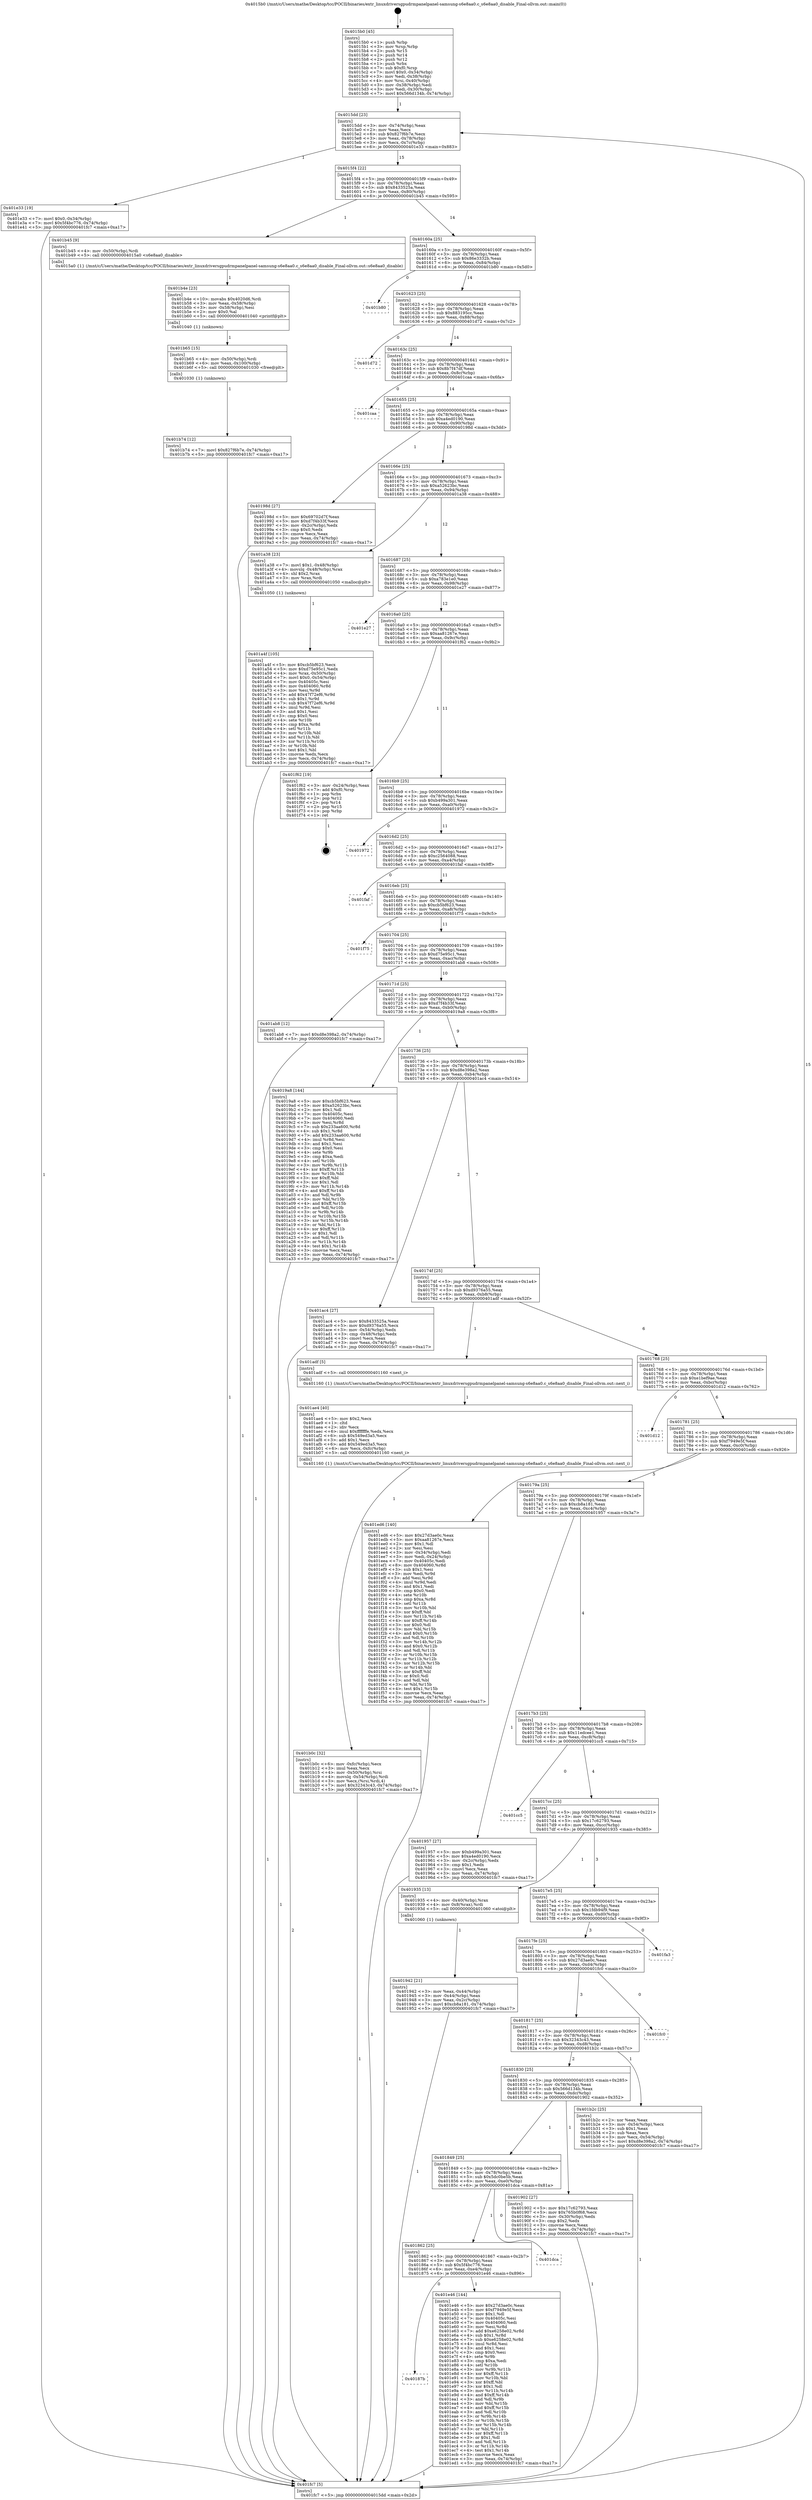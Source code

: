 digraph "0x4015b0" {
  label = "0x4015b0 (/mnt/c/Users/mathe/Desktop/tcc/POCII/binaries/extr_linuxdriversgpudrmpanelpanel-samsung-s6e8aa0.c_s6e8aa0_disable_Final-ollvm.out::main(0))"
  labelloc = "t"
  node[shape=record]

  Entry [label="",width=0.3,height=0.3,shape=circle,fillcolor=black,style=filled]
  "0x4015dd" [label="{
     0x4015dd [23]\l
     | [instrs]\l
     &nbsp;&nbsp;0x4015dd \<+3\>: mov -0x74(%rbp),%eax\l
     &nbsp;&nbsp;0x4015e0 \<+2\>: mov %eax,%ecx\l
     &nbsp;&nbsp;0x4015e2 \<+6\>: sub $0x827f6b7e,%ecx\l
     &nbsp;&nbsp;0x4015e8 \<+3\>: mov %eax,-0x78(%rbp)\l
     &nbsp;&nbsp;0x4015eb \<+3\>: mov %ecx,-0x7c(%rbp)\l
     &nbsp;&nbsp;0x4015ee \<+6\>: je 0000000000401e33 \<main+0x883\>\l
  }"]
  "0x401e33" [label="{
     0x401e33 [19]\l
     | [instrs]\l
     &nbsp;&nbsp;0x401e33 \<+7\>: movl $0x0,-0x34(%rbp)\l
     &nbsp;&nbsp;0x401e3a \<+7\>: movl $0x5f4bc776,-0x74(%rbp)\l
     &nbsp;&nbsp;0x401e41 \<+5\>: jmp 0000000000401fc7 \<main+0xa17\>\l
  }"]
  "0x4015f4" [label="{
     0x4015f4 [22]\l
     | [instrs]\l
     &nbsp;&nbsp;0x4015f4 \<+5\>: jmp 00000000004015f9 \<main+0x49\>\l
     &nbsp;&nbsp;0x4015f9 \<+3\>: mov -0x78(%rbp),%eax\l
     &nbsp;&nbsp;0x4015fc \<+5\>: sub $0x8433525a,%eax\l
     &nbsp;&nbsp;0x401601 \<+3\>: mov %eax,-0x80(%rbp)\l
     &nbsp;&nbsp;0x401604 \<+6\>: je 0000000000401b45 \<main+0x595\>\l
  }"]
  Exit [label="",width=0.3,height=0.3,shape=circle,fillcolor=black,style=filled,peripheries=2]
  "0x401b45" [label="{
     0x401b45 [9]\l
     | [instrs]\l
     &nbsp;&nbsp;0x401b45 \<+4\>: mov -0x50(%rbp),%rdi\l
     &nbsp;&nbsp;0x401b49 \<+5\>: call 00000000004015a0 \<s6e8aa0_disable\>\l
     | [calls]\l
     &nbsp;&nbsp;0x4015a0 \{1\} (/mnt/c/Users/mathe/Desktop/tcc/POCII/binaries/extr_linuxdriversgpudrmpanelpanel-samsung-s6e8aa0.c_s6e8aa0_disable_Final-ollvm.out::s6e8aa0_disable)\l
  }"]
  "0x40160a" [label="{
     0x40160a [25]\l
     | [instrs]\l
     &nbsp;&nbsp;0x40160a \<+5\>: jmp 000000000040160f \<main+0x5f\>\l
     &nbsp;&nbsp;0x40160f \<+3\>: mov -0x78(%rbp),%eax\l
     &nbsp;&nbsp;0x401612 \<+5\>: sub $0x86e3332b,%eax\l
     &nbsp;&nbsp;0x401617 \<+6\>: mov %eax,-0x84(%rbp)\l
     &nbsp;&nbsp;0x40161d \<+6\>: je 0000000000401b80 \<main+0x5d0\>\l
  }"]
  "0x40187b" [label="{
     0x40187b\l
  }", style=dashed]
  "0x401b80" [label="{
     0x401b80\l
  }", style=dashed]
  "0x401623" [label="{
     0x401623 [25]\l
     | [instrs]\l
     &nbsp;&nbsp;0x401623 \<+5\>: jmp 0000000000401628 \<main+0x78\>\l
     &nbsp;&nbsp;0x401628 \<+3\>: mov -0x78(%rbp),%eax\l
     &nbsp;&nbsp;0x40162b \<+5\>: sub $0x883195cc,%eax\l
     &nbsp;&nbsp;0x401630 \<+6\>: mov %eax,-0x88(%rbp)\l
     &nbsp;&nbsp;0x401636 \<+6\>: je 0000000000401d72 \<main+0x7c2\>\l
  }"]
  "0x401e46" [label="{
     0x401e46 [144]\l
     | [instrs]\l
     &nbsp;&nbsp;0x401e46 \<+5\>: mov $0x27d3ae0c,%eax\l
     &nbsp;&nbsp;0x401e4b \<+5\>: mov $0xf7949e5f,%ecx\l
     &nbsp;&nbsp;0x401e50 \<+2\>: mov $0x1,%dl\l
     &nbsp;&nbsp;0x401e52 \<+7\>: mov 0x40405c,%esi\l
     &nbsp;&nbsp;0x401e59 \<+7\>: mov 0x404060,%edi\l
     &nbsp;&nbsp;0x401e60 \<+3\>: mov %esi,%r8d\l
     &nbsp;&nbsp;0x401e63 \<+7\>: add $0xe6258e02,%r8d\l
     &nbsp;&nbsp;0x401e6a \<+4\>: sub $0x1,%r8d\l
     &nbsp;&nbsp;0x401e6e \<+7\>: sub $0xe6258e02,%r8d\l
     &nbsp;&nbsp;0x401e75 \<+4\>: imul %r8d,%esi\l
     &nbsp;&nbsp;0x401e79 \<+3\>: and $0x1,%esi\l
     &nbsp;&nbsp;0x401e7c \<+3\>: cmp $0x0,%esi\l
     &nbsp;&nbsp;0x401e7f \<+4\>: sete %r9b\l
     &nbsp;&nbsp;0x401e83 \<+3\>: cmp $0xa,%edi\l
     &nbsp;&nbsp;0x401e86 \<+4\>: setl %r10b\l
     &nbsp;&nbsp;0x401e8a \<+3\>: mov %r9b,%r11b\l
     &nbsp;&nbsp;0x401e8d \<+4\>: xor $0xff,%r11b\l
     &nbsp;&nbsp;0x401e91 \<+3\>: mov %r10b,%bl\l
     &nbsp;&nbsp;0x401e94 \<+3\>: xor $0xff,%bl\l
     &nbsp;&nbsp;0x401e97 \<+3\>: xor $0x1,%dl\l
     &nbsp;&nbsp;0x401e9a \<+3\>: mov %r11b,%r14b\l
     &nbsp;&nbsp;0x401e9d \<+4\>: and $0xff,%r14b\l
     &nbsp;&nbsp;0x401ea1 \<+3\>: and %dl,%r9b\l
     &nbsp;&nbsp;0x401ea4 \<+3\>: mov %bl,%r15b\l
     &nbsp;&nbsp;0x401ea7 \<+4\>: and $0xff,%r15b\l
     &nbsp;&nbsp;0x401eab \<+3\>: and %dl,%r10b\l
     &nbsp;&nbsp;0x401eae \<+3\>: or %r9b,%r14b\l
     &nbsp;&nbsp;0x401eb1 \<+3\>: or %r10b,%r15b\l
     &nbsp;&nbsp;0x401eb4 \<+3\>: xor %r15b,%r14b\l
     &nbsp;&nbsp;0x401eb7 \<+3\>: or %bl,%r11b\l
     &nbsp;&nbsp;0x401eba \<+4\>: xor $0xff,%r11b\l
     &nbsp;&nbsp;0x401ebe \<+3\>: or $0x1,%dl\l
     &nbsp;&nbsp;0x401ec1 \<+3\>: and %dl,%r11b\l
     &nbsp;&nbsp;0x401ec4 \<+3\>: or %r11b,%r14b\l
     &nbsp;&nbsp;0x401ec7 \<+4\>: test $0x1,%r14b\l
     &nbsp;&nbsp;0x401ecb \<+3\>: cmovne %ecx,%eax\l
     &nbsp;&nbsp;0x401ece \<+3\>: mov %eax,-0x74(%rbp)\l
     &nbsp;&nbsp;0x401ed1 \<+5\>: jmp 0000000000401fc7 \<main+0xa17\>\l
  }"]
  "0x401d72" [label="{
     0x401d72\l
  }", style=dashed]
  "0x40163c" [label="{
     0x40163c [25]\l
     | [instrs]\l
     &nbsp;&nbsp;0x40163c \<+5\>: jmp 0000000000401641 \<main+0x91\>\l
     &nbsp;&nbsp;0x401641 \<+3\>: mov -0x78(%rbp),%eax\l
     &nbsp;&nbsp;0x401644 \<+5\>: sub $0x8b7f47df,%eax\l
     &nbsp;&nbsp;0x401649 \<+6\>: mov %eax,-0x8c(%rbp)\l
     &nbsp;&nbsp;0x40164f \<+6\>: je 0000000000401caa \<main+0x6fa\>\l
  }"]
  "0x401862" [label="{
     0x401862 [25]\l
     | [instrs]\l
     &nbsp;&nbsp;0x401862 \<+5\>: jmp 0000000000401867 \<main+0x2b7\>\l
     &nbsp;&nbsp;0x401867 \<+3\>: mov -0x78(%rbp),%eax\l
     &nbsp;&nbsp;0x40186a \<+5\>: sub $0x5f4bc776,%eax\l
     &nbsp;&nbsp;0x40186f \<+6\>: mov %eax,-0xe4(%rbp)\l
     &nbsp;&nbsp;0x401875 \<+6\>: je 0000000000401e46 \<main+0x896\>\l
  }"]
  "0x401caa" [label="{
     0x401caa\l
  }", style=dashed]
  "0x401655" [label="{
     0x401655 [25]\l
     | [instrs]\l
     &nbsp;&nbsp;0x401655 \<+5\>: jmp 000000000040165a \<main+0xaa\>\l
     &nbsp;&nbsp;0x40165a \<+3\>: mov -0x78(%rbp),%eax\l
     &nbsp;&nbsp;0x40165d \<+5\>: sub $0xa4ed0190,%eax\l
     &nbsp;&nbsp;0x401662 \<+6\>: mov %eax,-0x90(%rbp)\l
     &nbsp;&nbsp;0x401668 \<+6\>: je 000000000040198d \<main+0x3dd\>\l
  }"]
  "0x401dca" [label="{
     0x401dca\l
  }", style=dashed]
  "0x40198d" [label="{
     0x40198d [27]\l
     | [instrs]\l
     &nbsp;&nbsp;0x40198d \<+5\>: mov $0x69702d7f,%eax\l
     &nbsp;&nbsp;0x401992 \<+5\>: mov $0xd7f4b33f,%ecx\l
     &nbsp;&nbsp;0x401997 \<+3\>: mov -0x2c(%rbp),%edx\l
     &nbsp;&nbsp;0x40199a \<+3\>: cmp $0x0,%edx\l
     &nbsp;&nbsp;0x40199d \<+3\>: cmove %ecx,%eax\l
     &nbsp;&nbsp;0x4019a0 \<+3\>: mov %eax,-0x74(%rbp)\l
     &nbsp;&nbsp;0x4019a3 \<+5\>: jmp 0000000000401fc7 \<main+0xa17\>\l
  }"]
  "0x40166e" [label="{
     0x40166e [25]\l
     | [instrs]\l
     &nbsp;&nbsp;0x40166e \<+5\>: jmp 0000000000401673 \<main+0xc3\>\l
     &nbsp;&nbsp;0x401673 \<+3\>: mov -0x78(%rbp),%eax\l
     &nbsp;&nbsp;0x401676 \<+5\>: sub $0xa52623bc,%eax\l
     &nbsp;&nbsp;0x40167b \<+6\>: mov %eax,-0x94(%rbp)\l
     &nbsp;&nbsp;0x401681 \<+6\>: je 0000000000401a38 \<main+0x488\>\l
  }"]
  "0x401b74" [label="{
     0x401b74 [12]\l
     | [instrs]\l
     &nbsp;&nbsp;0x401b74 \<+7\>: movl $0x827f6b7e,-0x74(%rbp)\l
     &nbsp;&nbsp;0x401b7b \<+5\>: jmp 0000000000401fc7 \<main+0xa17\>\l
  }"]
  "0x401a38" [label="{
     0x401a38 [23]\l
     | [instrs]\l
     &nbsp;&nbsp;0x401a38 \<+7\>: movl $0x1,-0x48(%rbp)\l
     &nbsp;&nbsp;0x401a3f \<+4\>: movslq -0x48(%rbp),%rax\l
     &nbsp;&nbsp;0x401a43 \<+4\>: shl $0x2,%rax\l
     &nbsp;&nbsp;0x401a47 \<+3\>: mov %rax,%rdi\l
     &nbsp;&nbsp;0x401a4a \<+5\>: call 0000000000401050 \<malloc@plt\>\l
     | [calls]\l
     &nbsp;&nbsp;0x401050 \{1\} (unknown)\l
  }"]
  "0x401687" [label="{
     0x401687 [25]\l
     | [instrs]\l
     &nbsp;&nbsp;0x401687 \<+5\>: jmp 000000000040168c \<main+0xdc\>\l
     &nbsp;&nbsp;0x40168c \<+3\>: mov -0x78(%rbp),%eax\l
     &nbsp;&nbsp;0x40168f \<+5\>: sub $0xa783e1e0,%eax\l
     &nbsp;&nbsp;0x401694 \<+6\>: mov %eax,-0x98(%rbp)\l
     &nbsp;&nbsp;0x40169a \<+6\>: je 0000000000401e27 \<main+0x877\>\l
  }"]
  "0x401b65" [label="{
     0x401b65 [15]\l
     | [instrs]\l
     &nbsp;&nbsp;0x401b65 \<+4\>: mov -0x50(%rbp),%rdi\l
     &nbsp;&nbsp;0x401b69 \<+6\>: mov %eax,-0x100(%rbp)\l
     &nbsp;&nbsp;0x401b6f \<+5\>: call 0000000000401030 \<free@plt\>\l
     | [calls]\l
     &nbsp;&nbsp;0x401030 \{1\} (unknown)\l
  }"]
  "0x401e27" [label="{
     0x401e27\l
  }", style=dashed]
  "0x4016a0" [label="{
     0x4016a0 [25]\l
     | [instrs]\l
     &nbsp;&nbsp;0x4016a0 \<+5\>: jmp 00000000004016a5 \<main+0xf5\>\l
     &nbsp;&nbsp;0x4016a5 \<+3\>: mov -0x78(%rbp),%eax\l
     &nbsp;&nbsp;0x4016a8 \<+5\>: sub $0xaa81267e,%eax\l
     &nbsp;&nbsp;0x4016ad \<+6\>: mov %eax,-0x9c(%rbp)\l
     &nbsp;&nbsp;0x4016b3 \<+6\>: je 0000000000401f62 \<main+0x9b2\>\l
  }"]
  "0x401b4e" [label="{
     0x401b4e [23]\l
     | [instrs]\l
     &nbsp;&nbsp;0x401b4e \<+10\>: movabs $0x4020d6,%rdi\l
     &nbsp;&nbsp;0x401b58 \<+3\>: mov %eax,-0x58(%rbp)\l
     &nbsp;&nbsp;0x401b5b \<+3\>: mov -0x58(%rbp),%esi\l
     &nbsp;&nbsp;0x401b5e \<+2\>: mov $0x0,%al\l
     &nbsp;&nbsp;0x401b60 \<+5\>: call 0000000000401040 \<printf@plt\>\l
     | [calls]\l
     &nbsp;&nbsp;0x401040 \{1\} (unknown)\l
  }"]
  "0x401f62" [label="{
     0x401f62 [19]\l
     | [instrs]\l
     &nbsp;&nbsp;0x401f62 \<+3\>: mov -0x24(%rbp),%eax\l
     &nbsp;&nbsp;0x401f65 \<+7\>: add $0xf0,%rsp\l
     &nbsp;&nbsp;0x401f6c \<+1\>: pop %rbx\l
     &nbsp;&nbsp;0x401f6d \<+2\>: pop %r12\l
     &nbsp;&nbsp;0x401f6f \<+2\>: pop %r14\l
     &nbsp;&nbsp;0x401f71 \<+2\>: pop %r15\l
     &nbsp;&nbsp;0x401f73 \<+1\>: pop %rbp\l
     &nbsp;&nbsp;0x401f74 \<+1\>: ret\l
  }"]
  "0x4016b9" [label="{
     0x4016b9 [25]\l
     | [instrs]\l
     &nbsp;&nbsp;0x4016b9 \<+5\>: jmp 00000000004016be \<main+0x10e\>\l
     &nbsp;&nbsp;0x4016be \<+3\>: mov -0x78(%rbp),%eax\l
     &nbsp;&nbsp;0x4016c1 \<+5\>: sub $0xb499a301,%eax\l
     &nbsp;&nbsp;0x4016c6 \<+6\>: mov %eax,-0xa0(%rbp)\l
     &nbsp;&nbsp;0x4016cc \<+6\>: je 0000000000401972 \<main+0x3c2\>\l
  }"]
  "0x401b0c" [label="{
     0x401b0c [32]\l
     | [instrs]\l
     &nbsp;&nbsp;0x401b0c \<+6\>: mov -0xfc(%rbp),%ecx\l
     &nbsp;&nbsp;0x401b12 \<+3\>: imul %eax,%ecx\l
     &nbsp;&nbsp;0x401b15 \<+4\>: mov -0x50(%rbp),%rsi\l
     &nbsp;&nbsp;0x401b19 \<+4\>: movslq -0x54(%rbp),%rdi\l
     &nbsp;&nbsp;0x401b1d \<+3\>: mov %ecx,(%rsi,%rdi,4)\l
     &nbsp;&nbsp;0x401b20 \<+7\>: movl $0x32343c43,-0x74(%rbp)\l
     &nbsp;&nbsp;0x401b27 \<+5\>: jmp 0000000000401fc7 \<main+0xa17\>\l
  }"]
  "0x401972" [label="{
     0x401972\l
  }", style=dashed]
  "0x4016d2" [label="{
     0x4016d2 [25]\l
     | [instrs]\l
     &nbsp;&nbsp;0x4016d2 \<+5\>: jmp 00000000004016d7 \<main+0x127\>\l
     &nbsp;&nbsp;0x4016d7 \<+3\>: mov -0x78(%rbp),%eax\l
     &nbsp;&nbsp;0x4016da \<+5\>: sub $0xc2564088,%eax\l
     &nbsp;&nbsp;0x4016df \<+6\>: mov %eax,-0xa4(%rbp)\l
     &nbsp;&nbsp;0x4016e5 \<+6\>: je 0000000000401faf \<main+0x9ff\>\l
  }"]
  "0x401ae4" [label="{
     0x401ae4 [40]\l
     | [instrs]\l
     &nbsp;&nbsp;0x401ae4 \<+5\>: mov $0x2,%ecx\l
     &nbsp;&nbsp;0x401ae9 \<+1\>: cltd\l
     &nbsp;&nbsp;0x401aea \<+2\>: idiv %ecx\l
     &nbsp;&nbsp;0x401aec \<+6\>: imul $0xfffffffe,%edx,%ecx\l
     &nbsp;&nbsp;0x401af2 \<+6\>: sub $0x549ed3a5,%ecx\l
     &nbsp;&nbsp;0x401af8 \<+3\>: add $0x1,%ecx\l
     &nbsp;&nbsp;0x401afb \<+6\>: add $0x549ed3a5,%ecx\l
     &nbsp;&nbsp;0x401b01 \<+6\>: mov %ecx,-0xfc(%rbp)\l
     &nbsp;&nbsp;0x401b07 \<+5\>: call 0000000000401160 \<next_i\>\l
     | [calls]\l
     &nbsp;&nbsp;0x401160 \{1\} (/mnt/c/Users/mathe/Desktop/tcc/POCII/binaries/extr_linuxdriversgpudrmpanelpanel-samsung-s6e8aa0.c_s6e8aa0_disable_Final-ollvm.out::next_i)\l
  }"]
  "0x401faf" [label="{
     0x401faf\l
  }", style=dashed]
  "0x4016eb" [label="{
     0x4016eb [25]\l
     | [instrs]\l
     &nbsp;&nbsp;0x4016eb \<+5\>: jmp 00000000004016f0 \<main+0x140\>\l
     &nbsp;&nbsp;0x4016f0 \<+3\>: mov -0x78(%rbp),%eax\l
     &nbsp;&nbsp;0x4016f3 \<+5\>: sub $0xcb5bf623,%eax\l
     &nbsp;&nbsp;0x4016f8 \<+6\>: mov %eax,-0xa8(%rbp)\l
     &nbsp;&nbsp;0x4016fe \<+6\>: je 0000000000401f75 \<main+0x9c5\>\l
  }"]
  "0x401a4f" [label="{
     0x401a4f [105]\l
     | [instrs]\l
     &nbsp;&nbsp;0x401a4f \<+5\>: mov $0xcb5bf623,%ecx\l
     &nbsp;&nbsp;0x401a54 \<+5\>: mov $0xd75e95c1,%edx\l
     &nbsp;&nbsp;0x401a59 \<+4\>: mov %rax,-0x50(%rbp)\l
     &nbsp;&nbsp;0x401a5d \<+7\>: movl $0x0,-0x54(%rbp)\l
     &nbsp;&nbsp;0x401a64 \<+7\>: mov 0x40405c,%esi\l
     &nbsp;&nbsp;0x401a6b \<+8\>: mov 0x404060,%r8d\l
     &nbsp;&nbsp;0x401a73 \<+3\>: mov %esi,%r9d\l
     &nbsp;&nbsp;0x401a76 \<+7\>: add $0x47f72ef6,%r9d\l
     &nbsp;&nbsp;0x401a7d \<+4\>: sub $0x1,%r9d\l
     &nbsp;&nbsp;0x401a81 \<+7\>: sub $0x47f72ef6,%r9d\l
     &nbsp;&nbsp;0x401a88 \<+4\>: imul %r9d,%esi\l
     &nbsp;&nbsp;0x401a8c \<+3\>: and $0x1,%esi\l
     &nbsp;&nbsp;0x401a8f \<+3\>: cmp $0x0,%esi\l
     &nbsp;&nbsp;0x401a92 \<+4\>: sete %r10b\l
     &nbsp;&nbsp;0x401a96 \<+4\>: cmp $0xa,%r8d\l
     &nbsp;&nbsp;0x401a9a \<+4\>: setl %r11b\l
     &nbsp;&nbsp;0x401a9e \<+3\>: mov %r10b,%bl\l
     &nbsp;&nbsp;0x401aa1 \<+3\>: and %r11b,%bl\l
     &nbsp;&nbsp;0x401aa4 \<+3\>: xor %r11b,%r10b\l
     &nbsp;&nbsp;0x401aa7 \<+3\>: or %r10b,%bl\l
     &nbsp;&nbsp;0x401aaa \<+3\>: test $0x1,%bl\l
     &nbsp;&nbsp;0x401aad \<+3\>: cmovne %edx,%ecx\l
     &nbsp;&nbsp;0x401ab0 \<+3\>: mov %ecx,-0x74(%rbp)\l
     &nbsp;&nbsp;0x401ab3 \<+5\>: jmp 0000000000401fc7 \<main+0xa17\>\l
  }"]
  "0x401f75" [label="{
     0x401f75\l
  }", style=dashed]
  "0x401704" [label="{
     0x401704 [25]\l
     | [instrs]\l
     &nbsp;&nbsp;0x401704 \<+5\>: jmp 0000000000401709 \<main+0x159\>\l
     &nbsp;&nbsp;0x401709 \<+3\>: mov -0x78(%rbp),%eax\l
     &nbsp;&nbsp;0x40170c \<+5\>: sub $0xd75e95c1,%eax\l
     &nbsp;&nbsp;0x401711 \<+6\>: mov %eax,-0xac(%rbp)\l
     &nbsp;&nbsp;0x401717 \<+6\>: je 0000000000401ab8 \<main+0x508\>\l
  }"]
  "0x401942" [label="{
     0x401942 [21]\l
     | [instrs]\l
     &nbsp;&nbsp;0x401942 \<+3\>: mov %eax,-0x44(%rbp)\l
     &nbsp;&nbsp;0x401945 \<+3\>: mov -0x44(%rbp),%eax\l
     &nbsp;&nbsp;0x401948 \<+3\>: mov %eax,-0x2c(%rbp)\l
     &nbsp;&nbsp;0x40194b \<+7\>: movl $0xcb8a181,-0x74(%rbp)\l
     &nbsp;&nbsp;0x401952 \<+5\>: jmp 0000000000401fc7 \<main+0xa17\>\l
  }"]
  "0x401ab8" [label="{
     0x401ab8 [12]\l
     | [instrs]\l
     &nbsp;&nbsp;0x401ab8 \<+7\>: movl $0xd8e398a2,-0x74(%rbp)\l
     &nbsp;&nbsp;0x401abf \<+5\>: jmp 0000000000401fc7 \<main+0xa17\>\l
  }"]
  "0x40171d" [label="{
     0x40171d [25]\l
     | [instrs]\l
     &nbsp;&nbsp;0x40171d \<+5\>: jmp 0000000000401722 \<main+0x172\>\l
     &nbsp;&nbsp;0x401722 \<+3\>: mov -0x78(%rbp),%eax\l
     &nbsp;&nbsp;0x401725 \<+5\>: sub $0xd7f4b33f,%eax\l
     &nbsp;&nbsp;0x40172a \<+6\>: mov %eax,-0xb0(%rbp)\l
     &nbsp;&nbsp;0x401730 \<+6\>: je 00000000004019a8 \<main+0x3f8\>\l
  }"]
  "0x4015b0" [label="{
     0x4015b0 [45]\l
     | [instrs]\l
     &nbsp;&nbsp;0x4015b0 \<+1\>: push %rbp\l
     &nbsp;&nbsp;0x4015b1 \<+3\>: mov %rsp,%rbp\l
     &nbsp;&nbsp;0x4015b4 \<+2\>: push %r15\l
     &nbsp;&nbsp;0x4015b6 \<+2\>: push %r14\l
     &nbsp;&nbsp;0x4015b8 \<+2\>: push %r12\l
     &nbsp;&nbsp;0x4015ba \<+1\>: push %rbx\l
     &nbsp;&nbsp;0x4015bb \<+7\>: sub $0xf0,%rsp\l
     &nbsp;&nbsp;0x4015c2 \<+7\>: movl $0x0,-0x34(%rbp)\l
     &nbsp;&nbsp;0x4015c9 \<+3\>: mov %edi,-0x38(%rbp)\l
     &nbsp;&nbsp;0x4015cc \<+4\>: mov %rsi,-0x40(%rbp)\l
     &nbsp;&nbsp;0x4015d0 \<+3\>: mov -0x38(%rbp),%edi\l
     &nbsp;&nbsp;0x4015d3 \<+3\>: mov %edi,-0x30(%rbp)\l
     &nbsp;&nbsp;0x4015d6 \<+7\>: movl $0x566d134b,-0x74(%rbp)\l
  }"]
  "0x4019a8" [label="{
     0x4019a8 [144]\l
     | [instrs]\l
     &nbsp;&nbsp;0x4019a8 \<+5\>: mov $0xcb5bf623,%eax\l
     &nbsp;&nbsp;0x4019ad \<+5\>: mov $0xa52623bc,%ecx\l
     &nbsp;&nbsp;0x4019b2 \<+2\>: mov $0x1,%dl\l
     &nbsp;&nbsp;0x4019b4 \<+7\>: mov 0x40405c,%esi\l
     &nbsp;&nbsp;0x4019bb \<+7\>: mov 0x404060,%edi\l
     &nbsp;&nbsp;0x4019c2 \<+3\>: mov %esi,%r8d\l
     &nbsp;&nbsp;0x4019c5 \<+7\>: sub $0x233aa600,%r8d\l
     &nbsp;&nbsp;0x4019cc \<+4\>: sub $0x1,%r8d\l
     &nbsp;&nbsp;0x4019d0 \<+7\>: add $0x233aa600,%r8d\l
     &nbsp;&nbsp;0x4019d7 \<+4\>: imul %r8d,%esi\l
     &nbsp;&nbsp;0x4019db \<+3\>: and $0x1,%esi\l
     &nbsp;&nbsp;0x4019de \<+3\>: cmp $0x0,%esi\l
     &nbsp;&nbsp;0x4019e1 \<+4\>: sete %r9b\l
     &nbsp;&nbsp;0x4019e5 \<+3\>: cmp $0xa,%edi\l
     &nbsp;&nbsp;0x4019e8 \<+4\>: setl %r10b\l
     &nbsp;&nbsp;0x4019ec \<+3\>: mov %r9b,%r11b\l
     &nbsp;&nbsp;0x4019ef \<+4\>: xor $0xff,%r11b\l
     &nbsp;&nbsp;0x4019f3 \<+3\>: mov %r10b,%bl\l
     &nbsp;&nbsp;0x4019f6 \<+3\>: xor $0xff,%bl\l
     &nbsp;&nbsp;0x4019f9 \<+3\>: xor $0x1,%dl\l
     &nbsp;&nbsp;0x4019fc \<+3\>: mov %r11b,%r14b\l
     &nbsp;&nbsp;0x4019ff \<+4\>: and $0xff,%r14b\l
     &nbsp;&nbsp;0x401a03 \<+3\>: and %dl,%r9b\l
     &nbsp;&nbsp;0x401a06 \<+3\>: mov %bl,%r15b\l
     &nbsp;&nbsp;0x401a09 \<+4\>: and $0xff,%r15b\l
     &nbsp;&nbsp;0x401a0d \<+3\>: and %dl,%r10b\l
     &nbsp;&nbsp;0x401a10 \<+3\>: or %r9b,%r14b\l
     &nbsp;&nbsp;0x401a13 \<+3\>: or %r10b,%r15b\l
     &nbsp;&nbsp;0x401a16 \<+3\>: xor %r15b,%r14b\l
     &nbsp;&nbsp;0x401a19 \<+3\>: or %bl,%r11b\l
     &nbsp;&nbsp;0x401a1c \<+4\>: xor $0xff,%r11b\l
     &nbsp;&nbsp;0x401a20 \<+3\>: or $0x1,%dl\l
     &nbsp;&nbsp;0x401a23 \<+3\>: and %dl,%r11b\l
     &nbsp;&nbsp;0x401a26 \<+3\>: or %r11b,%r14b\l
     &nbsp;&nbsp;0x401a29 \<+4\>: test $0x1,%r14b\l
     &nbsp;&nbsp;0x401a2d \<+3\>: cmovne %ecx,%eax\l
     &nbsp;&nbsp;0x401a30 \<+3\>: mov %eax,-0x74(%rbp)\l
     &nbsp;&nbsp;0x401a33 \<+5\>: jmp 0000000000401fc7 \<main+0xa17\>\l
  }"]
  "0x401736" [label="{
     0x401736 [25]\l
     | [instrs]\l
     &nbsp;&nbsp;0x401736 \<+5\>: jmp 000000000040173b \<main+0x18b\>\l
     &nbsp;&nbsp;0x40173b \<+3\>: mov -0x78(%rbp),%eax\l
     &nbsp;&nbsp;0x40173e \<+5\>: sub $0xd8e398a2,%eax\l
     &nbsp;&nbsp;0x401743 \<+6\>: mov %eax,-0xb4(%rbp)\l
     &nbsp;&nbsp;0x401749 \<+6\>: je 0000000000401ac4 \<main+0x514\>\l
  }"]
  "0x401fc7" [label="{
     0x401fc7 [5]\l
     | [instrs]\l
     &nbsp;&nbsp;0x401fc7 \<+5\>: jmp 00000000004015dd \<main+0x2d\>\l
  }"]
  "0x401ac4" [label="{
     0x401ac4 [27]\l
     | [instrs]\l
     &nbsp;&nbsp;0x401ac4 \<+5\>: mov $0x8433525a,%eax\l
     &nbsp;&nbsp;0x401ac9 \<+5\>: mov $0xd9376a55,%ecx\l
     &nbsp;&nbsp;0x401ace \<+3\>: mov -0x54(%rbp),%edx\l
     &nbsp;&nbsp;0x401ad1 \<+3\>: cmp -0x48(%rbp),%edx\l
     &nbsp;&nbsp;0x401ad4 \<+3\>: cmovl %ecx,%eax\l
     &nbsp;&nbsp;0x401ad7 \<+3\>: mov %eax,-0x74(%rbp)\l
     &nbsp;&nbsp;0x401ada \<+5\>: jmp 0000000000401fc7 \<main+0xa17\>\l
  }"]
  "0x40174f" [label="{
     0x40174f [25]\l
     | [instrs]\l
     &nbsp;&nbsp;0x40174f \<+5\>: jmp 0000000000401754 \<main+0x1a4\>\l
     &nbsp;&nbsp;0x401754 \<+3\>: mov -0x78(%rbp),%eax\l
     &nbsp;&nbsp;0x401757 \<+5\>: sub $0xd9376a55,%eax\l
     &nbsp;&nbsp;0x40175c \<+6\>: mov %eax,-0xb8(%rbp)\l
     &nbsp;&nbsp;0x401762 \<+6\>: je 0000000000401adf \<main+0x52f\>\l
  }"]
  "0x401849" [label="{
     0x401849 [25]\l
     | [instrs]\l
     &nbsp;&nbsp;0x401849 \<+5\>: jmp 000000000040184e \<main+0x29e\>\l
     &nbsp;&nbsp;0x40184e \<+3\>: mov -0x78(%rbp),%eax\l
     &nbsp;&nbsp;0x401851 \<+5\>: sub $0x5dc0be5b,%eax\l
     &nbsp;&nbsp;0x401856 \<+6\>: mov %eax,-0xe0(%rbp)\l
     &nbsp;&nbsp;0x40185c \<+6\>: je 0000000000401dca \<main+0x81a\>\l
  }"]
  "0x401adf" [label="{
     0x401adf [5]\l
     | [instrs]\l
     &nbsp;&nbsp;0x401adf \<+5\>: call 0000000000401160 \<next_i\>\l
     | [calls]\l
     &nbsp;&nbsp;0x401160 \{1\} (/mnt/c/Users/mathe/Desktop/tcc/POCII/binaries/extr_linuxdriversgpudrmpanelpanel-samsung-s6e8aa0.c_s6e8aa0_disable_Final-ollvm.out::next_i)\l
  }"]
  "0x401768" [label="{
     0x401768 [25]\l
     | [instrs]\l
     &nbsp;&nbsp;0x401768 \<+5\>: jmp 000000000040176d \<main+0x1bd\>\l
     &nbsp;&nbsp;0x40176d \<+3\>: mov -0x78(%rbp),%eax\l
     &nbsp;&nbsp;0x401770 \<+5\>: sub $0xe1bef9ae,%eax\l
     &nbsp;&nbsp;0x401775 \<+6\>: mov %eax,-0xbc(%rbp)\l
     &nbsp;&nbsp;0x40177b \<+6\>: je 0000000000401d12 \<main+0x762\>\l
  }"]
  "0x401902" [label="{
     0x401902 [27]\l
     | [instrs]\l
     &nbsp;&nbsp;0x401902 \<+5\>: mov $0x17c62793,%eax\l
     &nbsp;&nbsp;0x401907 \<+5\>: mov $0x765b0f68,%ecx\l
     &nbsp;&nbsp;0x40190c \<+3\>: mov -0x30(%rbp),%edx\l
     &nbsp;&nbsp;0x40190f \<+3\>: cmp $0x2,%edx\l
     &nbsp;&nbsp;0x401912 \<+3\>: cmovne %ecx,%eax\l
     &nbsp;&nbsp;0x401915 \<+3\>: mov %eax,-0x74(%rbp)\l
     &nbsp;&nbsp;0x401918 \<+5\>: jmp 0000000000401fc7 \<main+0xa17\>\l
  }"]
  "0x401d12" [label="{
     0x401d12\l
  }", style=dashed]
  "0x401781" [label="{
     0x401781 [25]\l
     | [instrs]\l
     &nbsp;&nbsp;0x401781 \<+5\>: jmp 0000000000401786 \<main+0x1d6\>\l
     &nbsp;&nbsp;0x401786 \<+3\>: mov -0x78(%rbp),%eax\l
     &nbsp;&nbsp;0x401789 \<+5\>: sub $0xf7949e5f,%eax\l
     &nbsp;&nbsp;0x40178e \<+6\>: mov %eax,-0xc0(%rbp)\l
     &nbsp;&nbsp;0x401794 \<+6\>: je 0000000000401ed6 \<main+0x926\>\l
  }"]
  "0x401830" [label="{
     0x401830 [25]\l
     | [instrs]\l
     &nbsp;&nbsp;0x401830 \<+5\>: jmp 0000000000401835 \<main+0x285\>\l
     &nbsp;&nbsp;0x401835 \<+3\>: mov -0x78(%rbp),%eax\l
     &nbsp;&nbsp;0x401838 \<+5\>: sub $0x566d134b,%eax\l
     &nbsp;&nbsp;0x40183d \<+6\>: mov %eax,-0xdc(%rbp)\l
     &nbsp;&nbsp;0x401843 \<+6\>: je 0000000000401902 \<main+0x352\>\l
  }"]
  "0x401ed6" [label="{
     0x401ed6 [140]\l
     | [instrs]\l
     &nbsp;&nbsp;0x401ed6 \<+5\>: mov $0x27d3ae0c,%eax\l
     &nbsp;&nbsp;0x401edb \<+5\>: mov $0xaa81267e,%ecx\l
     &nbsp;&nbsp;0x401ee0 \<+2\>: mov $0x1,%dl\l
     &nbsp;&nbsp;0x401ee2 \<+2\>: xor %esi,%esi\l
     &nbsp;&nbsp;0x401ee4 \<+3\>: mov -0x34(%rbp),%edi\l
     &nbsp;&nbsp;0x401ee7 \<+3\>: mov %edi,-0x24(%rbp)\l
     &nbsp;&nbsp;0x401eea \<+7\>: mov 0x40405c,%edi\l
     &nbsp;&nbsp;0x401ef1 \<+8\>: mov 0x404060,%r8d\l
     &nbsp;&nbsp;0x401ef9 \<+3\>: sub $0x1,%esi\l
     &nbsp;&nbsp;0x401efc \<+3\>: mov %edi,%r9d\l
     &nbsp;&nbsp;0x401eff \<+3\>: add %esi,%r9d\l
     &nbsp;&nbsp;0x401f02 \<+4\>: imul %r9d,%edi\l
     &nbsp;&nbsp;0x401f06 \<+3\>: and $0x1,%edi\l
     &nbsp;&nbsp;0x401f09 \<+3\>: cmp $0x0,%edi\l
     &nbsp;&nbsp;0x401f0c \<+4\>: sete %r10b\l
     &nbsp;&nbsp;0x401f10 \<+4\>: cmp $0xa,%r8d\l
     &nbsp;&nbsp;0x401f14 \<+4\>: setl %r11b\l
     &nbsp;&nbsp;0x401f18 \<+3\>: mov %r10b,%bl\l
     &nbsp;&nbsp;0x401f1b \<+3\>: xor $0xff,%bl\l
     &nbsp;&nbsp;0x401f1e \<+3\>: mov %r11b,%r14b\l
     &nbsp;&nbsp;0x401f21 \<+4\>: xor $0xff,%r14b\l
     &nbsp;&nbsp;0x401f25 \<+3\>: xor $0x0,%dl\l
     &nbsp;&nbsp;0x401f28 \<+3\>: mov %bl,%r15b\l
     &nbsp;&nbsp;0x401f2b \<+4\>: and $0x0,%r15b\l
     &nbsp;&nbsp;0x401f2f \<+3\>: and %dl,%r10b\l
     &nbsp;&nbsp;0x401f32 \<+3\>: mov %r14b,%r12b\l
     &nbsp;&nbsp;0x401f35 \<+4\>: and $0x0,%r12b\l
     &nbsp;&nbsp;0x401f39 \<+3\>: and %dl,%r11b\l
     &nbsp;&nbsp;0x401f3c \<+3\>: or %r10b,%r15b\l
     &nbsp;&nbsp;0x401f3f \<+3\>: or %r11b,%r12b\l
     &nbsp;&nbsp;0x401f42 \<+3\>: xor %r12b,%r15b\l
     &nbsp;&nbsp;0x401f45 \<+3\>: or %r14b,%bl\l
     &nbsp;&nbsp;0x401f48 \<+3\>: xor $0xff,%bl\l
     &nbsp;&nbsp;0x401f4b \<+3\>: or $0x0,%dl\l
     &nbsp;&nbsp;0x401f4e \<+2\>: and %dl,%bl\l
     &nbsp;&nbsp;0x401f50 \<+3\>: or %bl,%r15b\l
     &nbsp;&nbsp;0x401f53 \<+4\>: test $0x1,%r15b\l
     &nbsp;&nbsp;0x401f57 \<+3\>: cmovne %ecx,%eax\l
     &nbsp;&nbsp;0x401f5a \<+3\>: mov %eax,-0x74(%rbp)\l
     &nbsp;&nbsp;0x401f5d \<+5\>: jmp 0000000000401fc7 \<main+0xa17\>\l
  }"]
  "0x40179a" [label="{
     0x40179a [25]\l
     | [instrs]\l
     &nbsp;&nbsp;0x40179a \<+5\>: jmp 000000000040179f \<main+0x1ef\>\l
     &nbsp;&nbsp;0x40179f \<+3\>: mov -0x78(%rbp),%eax\l
     &nbsp;&nbsp;0x4017a2 \<+5\>: sub $0xcb8a181,%eax\l
     &nbsp;&nbsp;0x4017a7 \<+6\>: mov %eax,-0xc4(%rbp)\l
     &nbsp;&nbsp;0x4017ad \<+6\>: je 0000000000401957 \<main+0x3a7\>\l
  }"]
  "0x401b2c" [label="{
     0x401b2c [25]\l
     | [instrs]\l
     &nbsp;&nbsp;0x401b2c \<+2\>: xor %eax,%eax\l
     &nbsp;&nbsp;0x401b2e \<+3\>: mov -0x54(%rbp),%ecx\l
     &nbsp;&nbsp;0x401b31 \<+3\>: sub $0x1,%eax\l
     &nbsp;&nbsp;0x401b34 \<+2\>: sub %eax,%ecx\l
     &nbsp;&nbsp;0x401b36 \<+3\>: mov %ecx,-0x54(%rbp)\l
     &nbsp;&nbsp;0x401b39 \<+7\>: movl $0xd8e398a2,-0x74(%rbp)\l
     &nbsp;&nbsp;0x401b40 \<+5\>: jmp 0000000000401fc7 \<main+0xa17\>\l
  }"]
  "0x401957" [label="{
     0x401957 [27]\l
     | [instrs]\l
     &nbsp;&nbsp;0x401957 \<+5\>: mov $0xb499a301,%eax\l
     &nbsp;&nbsp;0x40195c \<+5\>: mov $0xa4ed0190,%ecx\l
     &nbsp;&nbsp;0x401961 \<+3\>: mov -0x2c(%rbp),%edx\l
     &nbsp;&nbsp;0x401964 \<+3\>: cmp $0x1,%edx\l
     &nbsp;&nbsp;0x401967 \<+3\>: cmovl %ecx,%eax\l
     &nbsp;&nbsp;0x40196a \<+3\>: mov %eax,-0x74(%rbp)\l
     &nbsp;&nbsp;0x40196d \<+5\>: jmp 0000000000401fc7 \<main+0xa17\>\l
  }"]
  "0x4017b3" [label="{
     0x4017b3 [25]\l
     | [instrs]\l
     &nbsp;&nbsp;0x4017b3 \<+5\>: jmp 00000000004017b8 \<main+0x208\>\l
     &nbsp;&nbsp;0x4017b8 \<+3\>: mov -0x78(%rbp),%eax\l
     &nbsp;&nbsp;0x4017bb \<+5\>: sub $0x11edcee1,%eax\l
     &nbsp;&nbsp;0x4017c0 \<+6\>: mov %eax,-0xc8(%rbp)\l
     &nbsp;&nbsp;0x4017c6 \<+6\>: je 0000000000401cc5 \<main+0x715\>\l
  }"]
  "0x401817" [label="{
     0x401817 [25]\l
     | [instrs]\l
     &nbsp;&nbsp;0x401817 \<+5\>: jmp 000000000040181c \<main+0x26c\>\l
     &nbsp;&nbsp;0x40181c \<+3\>: mov -0x78(%rbp),%eax\l
     &nbsp;&nbsp;0x40181f \<+5\>: sub $0x32343c43,%eax\l
     &nbsp;&nbsp;0x401824 \<+6\>: mov %eax,-0xd8(%rbp)\l
     &nbsp;&nbsp;0x40182a \<+6\>: je 0000000000401b2c \<main+0x57c\>\l
  }"]
  "0x401cc5" [label="{
     0x401cc5\l
  }", style=dashed]
  "0x4017cc" [label="{
     0x4017cc [25]\l
     | [instrs]\l
     &nbsp;&nbsp;0x4017cc \<+5\>: jmp 00000000004017d1 \<main+0x221\>\l
     &nbsp;&nbsp;0x4017d1 \<+3\>: mov -0x78(%rbp),%eax\l
     &nbsp;&nbsp;0x4017d4 \<+5\>: sub $0x17c62793,%eax\l
     &nbsp;&nbsp;0x4017d9 \<+6\>: mov %eax,-0xcc(%rbp)\l
     &nbsp;&nbsp;0x4017df \<+6\>: je 0000000000401935 \<main+0x385\>\l
  }"]
  "0x401fc0" [label="{
     0x401fc0\l
  }", style=dashed]
  "0x401935" [label="{
     0x401935 [13]\l
     | [instrs]\l
     &nbsp;&nbsp;0x401935 \<+4\>: mov -0x40(%rbp),%rax\l
     &nbsp;&nbsp;0x401939 \<+4\>: mov 0x8(%rax),%rdi\l
     &nbsp;&nbsp;0x40193d \<+5\>: call 0000000000401060 \<atoi@plt\>\l
     | [calls]\l
     &nbsp;&nbsp;0x401060 \{1\} (unknown)\l
  }"]
  "0x4017e5" [label="{
     0x4017e5 [25]\l
     | [instrs]\l
     &nbsp;&nbsp;0x4017e5 \<+5\>: jmp 00000000004017ea \<main+0x23a\>\l
     &nbsp;&nbsp;0x4017ea \<+3\>: mov -0x78(%rbp),%eax\l
     &nbsp;&nbsp;0x4017ed \<+5\>: sub $0x1fdb94f9,%eax\l
     &nbsp;&nbsp;0x4017f2 \<+6\>: mov %eax,-0xd0(%rbp)\l
     &nbsp;&nbsp;0x4017f8 \<+6\>: je 0000000000401fa3 \<main+0x9f3\>\l
  }"]
  "0x4017fe" [label="{
     0x4017fe [25]\l
     | [instrs]\l
     &nbsp;&nbsp;0x4017fe \<+5\>: jmp 0000000000401803 \<main+0x253\>\l
     &nbsp;&nbsp;0x401803 \<+3\>: mov -0x78(%rbp),%eax\l
     &nbsp;&nbsp;0x401806 \<+5\>: sub $0x27d3ae0c,%eax\l
     &nbsp;&nbsp;0x40180b \<+6\>: mov %eax,-0xd4(%rbp)\l
     &nbsp;&nbsp;0x401811 \<+6\>: je 0000000000401fc0 \<main+0xa10\>\l
  }"]
  "0x401fa3" [label="{
     0x401fa3\l
  }", style=dashed]
  Entry -> "0x4015b0" [label=" 1"]
  "0x4015dd" -> "0x401e33" [label=" 1"]
  "0x4015dd" -> "0x4015f4" [label=" 15"]
  "0x401f62" -> Exit [label=" 1"]
  "0x4015f4" -> "0x401b45" [label=" 1"]
  "0x4015f4" -> "0x40160a" [label=" 14"]
  "0x401ed6" -> "0x401fc7" [label=" 1"]
  "0x40160a" -> "0x401b80" [label=" 0"]
  "0x40160a" -> "0x401623" [label=" 14"]
  "0x401e46" -> "0x401fc7" [label=" 1"]
  "0x401623" -> "0x401d72" [label=" 0"]
  "0x401623" -> "0x40163c" [label=" 14"]
  "0x401862" -> "0x40187b" [label=" 0"]
  "0x40163c" -> "0x401caa" [label=" 0"]
  "0x40163c" -> "0x401655" [label=" 14"]
  "0x401862" -> "0x401e46" [label=" 1"]
  "0x401655" -> "0x40198d" [label=" 1"]
  "0x401655" -> "0x40166e" [label=" 13"]
  "0x401849" -> "0x401862" [label=" 1"]
  "0x40166e" -> "0x401a38" [label=" 1"]
  "0x40166e" -> "0x401687" [label=" 12"]
  "0x401849" -> "0x401dca" [label=" 0"]
  "0x401687" -> "0x401e27" [label=" 0"]
  "0x401687" -> "0x4016a0" [label=" 12"]
  "0x401e33" -> "0x401fc7" [label=" 1"]
  "0x4016a0" -> "0x401f62" [label=" 1"]
  "0x4016a0" -> "0x4016b9" [label=" 11"]
  "0x401b74" -> "0x401fc7" [label=" 1"]
  "0x4016b9" -> "0x401972" [label=" 0"]
  "0x4016b9" -> "0x4016d2" [label=" 11"]
  "0x401b65" -> "0x401b74" [label=" 1"]
  "0x4016d2" -> "0x401faf" [label=" 0"]
  "0x4016d2" -> "0x4016eb" [label=" 11"]
  "0x401b4e" -> "0x401b65" [label=" 1"]
  "0x4016eb" -> "0x401f75" [label=" 0"]
  "0x4016eb" -> "0x401704" [label=" 11"]
  "0x401b45" -> "0x401b4e" [label=" 1"]
  "0x401704" -> "0x401ab8" [label=" 1"]
  "0x401704" -> "0x40171d" [label=" 10"]
  "0x401b2c" -> "0x401fc7" [label=" 1"]
  "0x40171d" -> "0x4019a8" [label=" 1"]
  "0x40171d" -> "0x401736" [label=" 9"]
  "0x401b0c" -> "0x401fc7" [label=" 1"]
  "0x401736" -> "0x401ac4" [label=" 2"]
  "0x401736" -> "0x40174f" [label=" 7"]
  "0x401ae4" -> "0x401b0c" [label=" 1"]
  "0x40174f" -> "0x401adf" [label=" 1"]
  "0x40174f" -> "0x401768" [label=" 6"]
  "0x401adf" -> "0x401ae4" [label=" 1"]
  "0x401768" -> "0x401d12" [label=" 0"]
  "0x401768" -> "0x401781" [label=" 6"]
  "0x401ac4" -> "0x401fc7" [label=" 2"]
  "0x401781" -> "0x401ed6" [label=" 1"]
  "0x401781" -> "0x40179a" [label=" 5"]
  "0x401a4f" -> "0x401fc7" [label=" 1"]
  "0x40179a" -> "0x401957" [label=" 1"]
  "0x40179a" -> "0x4017b3" [label=" 4"]
  "0x401a38" -> "0x401a4f" [label=" 1"]
  "0x4017b3" -> "0x401cc5" [label=" 0"]
  "0x4017b3" -> "0x4017cc" [label=" 4"]
  "0x40198d" -> "0x401fc7" [label=" 1"]
  "0x4017cc" -> "0x401935" [label=" 1"]
  "0x4017cc" -> "0x4017e5" [label=" 3"]
  "0x401957" -> "0x401fc7" [label=" 1"]
  "0x4017e5" -> "0x401fa3" [label=" 0"]
  "0x4017e5" -> "0x4017fe" [label=" 3"]
  "0x401942" -> "0x401fc7" [label=" 1"]
  "0x4017fe" -> "0x401fc0" [label=" 0"]
  "0x4017fe" -> "0x401817" [label=" 3"]
  "0x4019a8" -> "0x401fc7" [label=" 1"]
  "0x401817" -> "0x401b2c" [label=" 1"]
  "0x401817" -> "0x401830" [label=" 2"]
  "0x401ab8" -> "0x401fc7" [label=" 1"]
  "0x401830" -> "0x401902" [label=" 1"]
  "0x401830" -> "0x401849" [label=" 1"]
  "0x401902" -> "0x401fc7" [label=" 1"]
  "0x4015b0" -> "0x4015dd" [label=" 1"]
  "0x401fc7" -> "0x4015dd" [label=" 15"]
  "0x401935" -> "0x401942" [label=" 1"]
}
